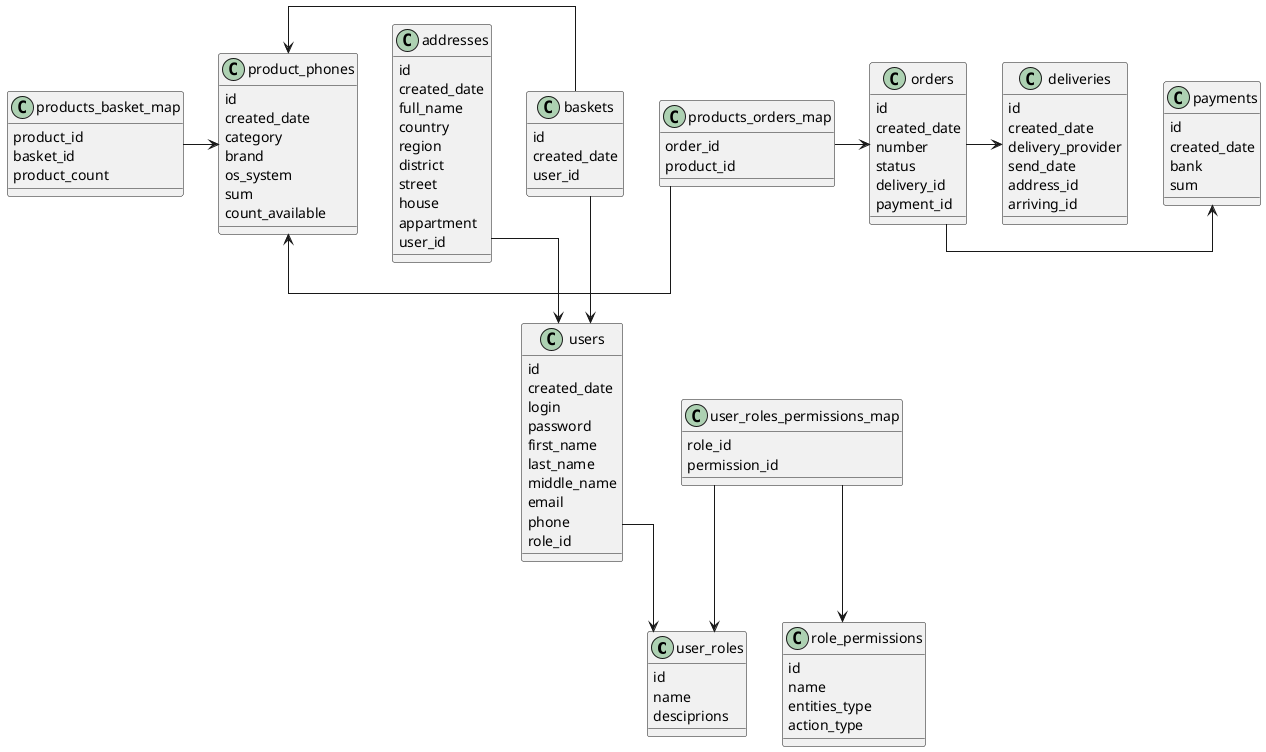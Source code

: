 @startuml
'https://plantuml.com/class-diagram
'RELATION'

'skinparam linetype polyline
skinparam linetype ortho

together {
    class user_roles
    class user_roles_permissions_map
    class role_permissions
}

together {
    class baskets
    class addresses
    class users
}

together {
    class orders
    class products_orders_map
    class payments
    class deliveries
}

users --> user_roles
user_roles_permissions_map --> user_roles
user_roles_permissions_map --> role_permissions
addresses --> users
baskets --> users
products_basket_map -> product_phones
baskets -> product_phones
orders -> payments
orders -> deliveries
products_orders_map -> orders
products_orders_map -> product_phones

'ENTITIES'
class users {
    id
    created_date
    login
    password
    first_name
    last_name
    middle_name
    email
    phone
    role_id
}


class user_roles {
    id
    name
    desciprions
}

class user_roles_permissions_map {
    role_id
    permission_id
}

class role_permissions {
    id
    name
    entities_type
    action_type
}

class product_phones {
    id
    created_date
    category
    brand
    os_system
    sum
    count_available
}

class baskets {
    id
    created_date
    user_id
}

class products_basket_map {
    product_id
    basket_id
    product_count
}

class orders {
    id
    created_date
    number
    status
    delivery_id
    payment_id
}

class products_orders_map {
    order_id
    product_id
}

class deliveries {
    id
    created_date
    delivery_provider
    send_date
    address_id
    arriving_id
}

class addresses {
    id
    created_date
    full_name
    country
    region
    district
    street
    house
    appartment
    user_id
}

class payments {
    id
    created_date
    bank
    sum
}


@enduml